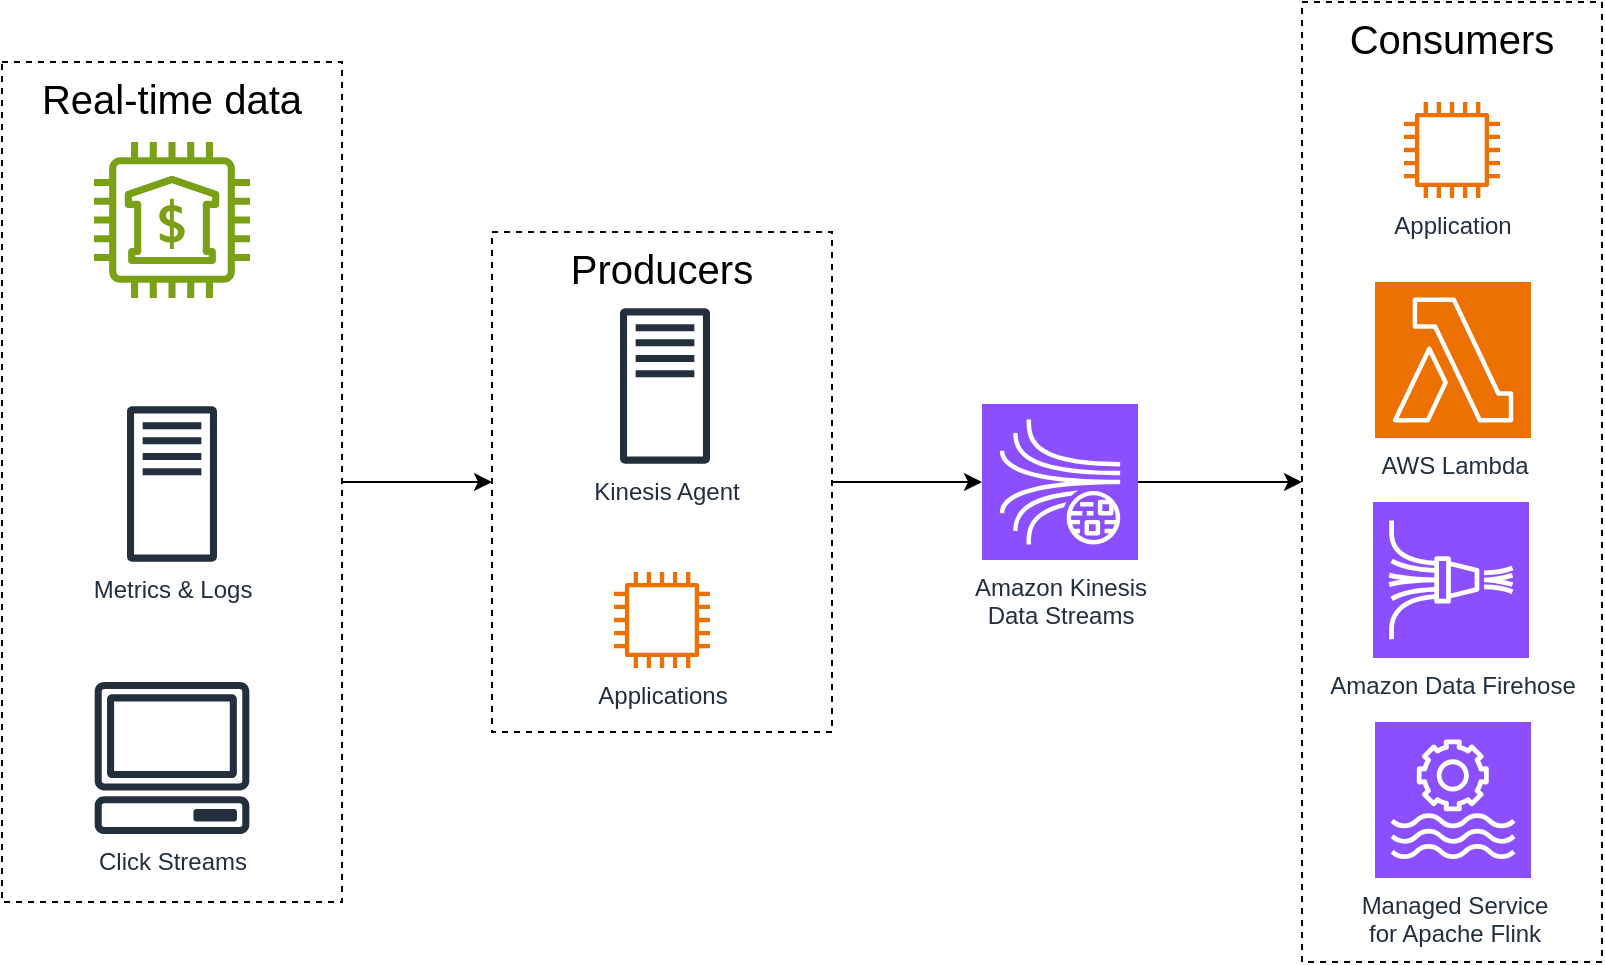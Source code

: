 <mxfile version="26.0.4">
  <diagram name="Page-1" id="MzPWH7pSI_D7lWKFC7IN">
    <mxGraphModel dx="928" dy="998" grid="1" gridSize="10" guides="1" tooltips="1" connect="1" arrows="1" fold="1" page="1" pageScale="1" pageWidth="850" pageHeight="1100" math="0" shadow="0">
      <root>
        <mxCell id="0" />
        <mxCell id="1" parent="0" />
        <mxCell id="ct0kqxjitCNtduGSrw_o-8" style="edgeStyle=orthogonalEdgeStyle;rounded=0;orthogonalLoop=1;jettySize=auto;html=1;" edge="1" parent="1" source="ct0kqxjitCNtduGSrw_o-1" target="ct0kqxjitCNtduGSrw_o-5">
          <mxGeometry relative="1" as="geometry" />
        </mxCell>
        <mxCell id="ct0kqxjitCNtduGSrw_o-1" value="Real-time data" style="rounded=0;whiteSpace=wrap;html=1;verticalAlign=top;fontSize=20;fillColor=none;dashed=1;" vertex="1" parent="1">
          <mxGeometry x="20" y="290" width="170" height="420" as="geometry" />
        </mxCell>
        <mxCell id="ct0kqxjitCNtduGSrw_o-2" value="Click Streams" style="sketch=0;outlineConnect=0;fontColor=#232F3E;gradientColor=none;fillColor=#232F3D;strokeColor=none;dashed=0;verticalLabelPosition=bottom;verticalAlign=top;align=center;html=1;fontSize=12;fontStyle=0;aspect=fixed;pointerEvents=1;shape=mxgraph.aws4.client;" vertex="1" parent="1">
          <mxGeometry x="66" y="600" width="78" height="76" as="geometry" />
        </mxCell>
        <mxCell id="ct0kqxjitCNtduGSrw_o-3" value="" style="sketch=0;outlineConnect=0;fontColor=#232F3E;gradientColor=none;fillColor=#7AA116;strokeColor=none;dashed=0;verticalLabelPosition=bottom;verticalAlign=top;align=center;html=1;fontSize=12;fontStyle=0;aspect=fixed;pointerEvents=1;shape=mxgraph.aws4.bank;" vertex="1" parent="1">
          <mxGeometry x="66" y="330" width="78" height="78" as="geometry" />
        </mxCell>
        <mxCell id="ct0kqxjitCNtduGSrw_o-4" value="Metrics &amp;amp; Logs" style="sketch=0;outlineConnect=0;fontColor=#232F3E;gradientColor=none;fillColor=#232F3D;strokeColor=none;dashed=0;verticalLabelPosition=bottom;verticalAlign=top;align=center;html=1;fontSize=12;fontStyle=0;aspect=fixed;pointerEvents=1;shape=mxgraph.aws4.traditional_server;" vertex="1" parent="1">
          <mxGeometry x="82.5" y="462" width="45" height="78" as="geometry" />
        </mxCell>
        <mxCell id="ct0kqxjitCNtduGSrw_o-10" style="edgeStyle=orthogonalEdgeStyle;rounded=0;orthogonalLoop=1;jettySize=auto;html=1;" edge="1" parent="1" source="ct0kqxjitCNtduGSrw_o-5" target="ct0kqxjitCNtduGSrw_o-9">
          <mxGeometry relative="1" as="geometry" />
        </mxCell>
        <mxCell id="ct0kqxjitCNtduGSrw_o-5" value="Producers" style="rounded=0;whiteSpace=wrap;html=1;verticalAlign=top;fontSize=20;fillColor=none;dashed=1;" vertex="1" parent="1">
          <mxGeometry x="265" y="375" width="170" height="250" as="geometry" />
        </mxCell>
        <mxCell id="ct0kqxjitCNtduGSrw_o-6" value="Applications" style="sketch=0;outlineConnect=0;fontColor=#232F3E;gradientColor=none;fillColor=#ED7100;strokeColor=none;dashed=0;verticalLabelPosition=bottom;verticalAlign=top;align=center;html=1;fontSize=12;fontStyle=0;aspect=fixed;pointerEvents=1;shape=mxgraph.aws4.instance2;" vertex="1" parent="1">
          <mxGeometry x="326" y="545" width="48" height="48" as="geometry" />
        </mxCell>
        <mxCell id="ct0kqxjitCNtduGSrw_o-7" value="Kinesis Agent" style="sketch=0;outlineConnect=0;fontColor=#232F3E;gradientColor=none;fillColor=#232F3D;strokeColor=none;dashed=0;verticalLabelPosition=bottom;verticalAlign=top;align=center;html=1;fontSize=12;fontStyle=0;aspect=fixed;pointerEvents=1;shape=mxgraph.aws4.traditional_server;" vertex="1" parent="1">
          <mxGeometry x="329" y="413" width="45" height="78" as="geometry" />
        </mxCell>
        <mxCell id="ct0kqxjitCNtduGSrw_o-20" style="edgeStyle=orthogonalEdgeStyle;rounded=0;orthogonalLoop=1;jettySize=auto;html=1;" edge="1" parent="1" source="ct0kqxjitCNtduGSrw_o-9" target="ct0kqxjitCNtduGSrw_o-11">
          <mxGeometry relative="1" as="geometry" />
        </mxCell>
        <mxCell id="ct0kqxjitCNtduGSrw_o-9" value="Amazon Kinesis&lt;div&gt;Data Streams&lt;/div&gt;" style="sketch=0;points=[[0,0,0],[0.25,0,0],[0.5,0,0],[0.75,0,0],[1,0,0],[0,1,0],[0.25,1,0],[0.5,1,0],[0.75,1,0],[1,1,0],[0,0.25,0],[0,0.5,0],[0,0.75,0],[1,0.25,0],[1,0.5,0],[1,0.75,0]];outlineConnect=0;fontColor=#232F3E;fillColor=#8C4FFF;strokeColor=#ffffff;dashed=0;verticalLabelPosition=bottom;verticalAlign=top;align=center;html=1;fontSize=12;fontStyle=0;aspect=fixed;shape=mxgraph.aws4.resourceIcon;resIcon=mxgraph.aws4.kinesis_data_streams;" vertex="1" parent="1">
          <mxGeometry x="510" y="461" width="78" height="78" as="geometry" />
        </mxCell>
        <mxCell id="ct0kqxjitCNtduGSrw_o-11" value="Consumers" style="rounded=0;whiteSpace=wrap;html=1;verticalAlign=top;fontSize=20;fillColor=none;dashed=1;" vertex="1" parent="1">
          <mxGeometry x="670" y="260" width="150" height="480" as="geometry" />
        </mxCell>
        <mxCell id="ct0kqxjitCNtduGSrw_o-15" value="Application" style="sketch=0;outlineConnect=0;fontColor=#232F3E;gradientColor=none;fillColor=#ED7100;strokeColor=none;dashed=0;verticalLabelPosition=bottom;verticalAlign=top;align=center;html=1;fontSize=12;fontStyle=0;aspect=fixed;pointerEvents=1;shape=mxgraph.aws4.instance2;" vertex="1" parent="1">
          <mxGeometry x="721" y="310" width="48" height="48" as="geometry" />
        </mxCell>
        <mxCell id="ct0kqxjitCNtduGSrw_o-16" value="AWS Lambda" style="sketch=0;points=[[0,0,0],[0.25,0,0],[0.5,0,0],[0.75,0,0],[1,0,0],[0,1,0],[0.25,1,0],[0.5,1,0],[0.75,1,0],[1,1,0],[0,0.25,0],[0,0.5,0],[0,0.75,0],[1,0.25,0],[1,0.5,0],[1,0.75,0]];outlineConnect=0;fontColor=#232F3E;fillColor=#ED7100;strokeColor=#ffffff;dashed=0;verticalLabelPosition=bottom;verticalAlign=top;align=center;html=1;fontSize=12;fontStyle=0;aspect=fixed;shape=mxgraph.aws4.resourceIcon;resIcon=mxgraph.aws4.lambda;" vertex="1" parent="1">
          <mxGeometry x="706.5" y="400" width="78" height="78" as="geometry" />
        </mxCell>
        <mxCell id="ct0kqxjitCNtduGSrw_o-17" value="Amazon Data Firehose" style="sketch=0;points=[[0,0,0],[0.25,0,0],[0.5,0,0],[0.75,0,0],[1,0,0],[0,1,0],[0.25,1,0],[0.5,1,0],[0.75,1,0],[1,1,0],[0,0.25,0],[0,0.5,0],[0,0.75,0],[1,0.25,0],[1,0.5,0],[1,0.75,0]];outlineConnect=0;fontColor=#232F3E;fillColor=#8C4FFF;strokeColor=#ffffff;dashed=0;verticalLabelPosition=bottom;verticalAlign=top;align=center;html=1;fontSize=12;fontStyle=0;aspect=fixed;shape=mxgraph.aws4.resourceIcon;resIcon=mxgraph.aws4.kinesis_data_firehose;" vertex="1" parent="1">
          <mxGeometry x="705.5" y="510" width="78" height="78" as="geometry" />
        </mxCell>
        <mxCell id="ct0kqxjitCNtduGSrw_o-18" value="Managed Service&lt;div&gt;for Apache Flink&lt;/div&gt;" style="sketch=0;points=[[0,0,0],[0.25,0,0],[0.5,0,0],[0.75,0,0],[1,0,0],[0,1,0],[0.25,1,0],[0.5,1,0],[0.75,1,0],[1,1,0],[0,0.25,0],[0,0.5,0],[0,0.75,0],[1,0.25,0],[1,0.5,0],[1,0.75,0]];outlineConnect=0;fontColor=#232F3E;fillColor=#8C4FFF;strokeColor=#ffffff;dashed=0;verticalLabelPosition=bottom;verticalAlign=top;align=center;html=1;fontSize=12;fontStyle=0;aspect=fixed;shape=mxgraph.aws4.resourceIcon;resIcon=mxgraph.aws4.managed_service_for_apache_flink;" vertex="1" parent="1">
          <mxGeometry x="706.5" y="620" width="78" height="78" as="geometry" />
        </mxCell>
      </root>
    </mxGraphModel>
  </diagram>
</mxfile>
